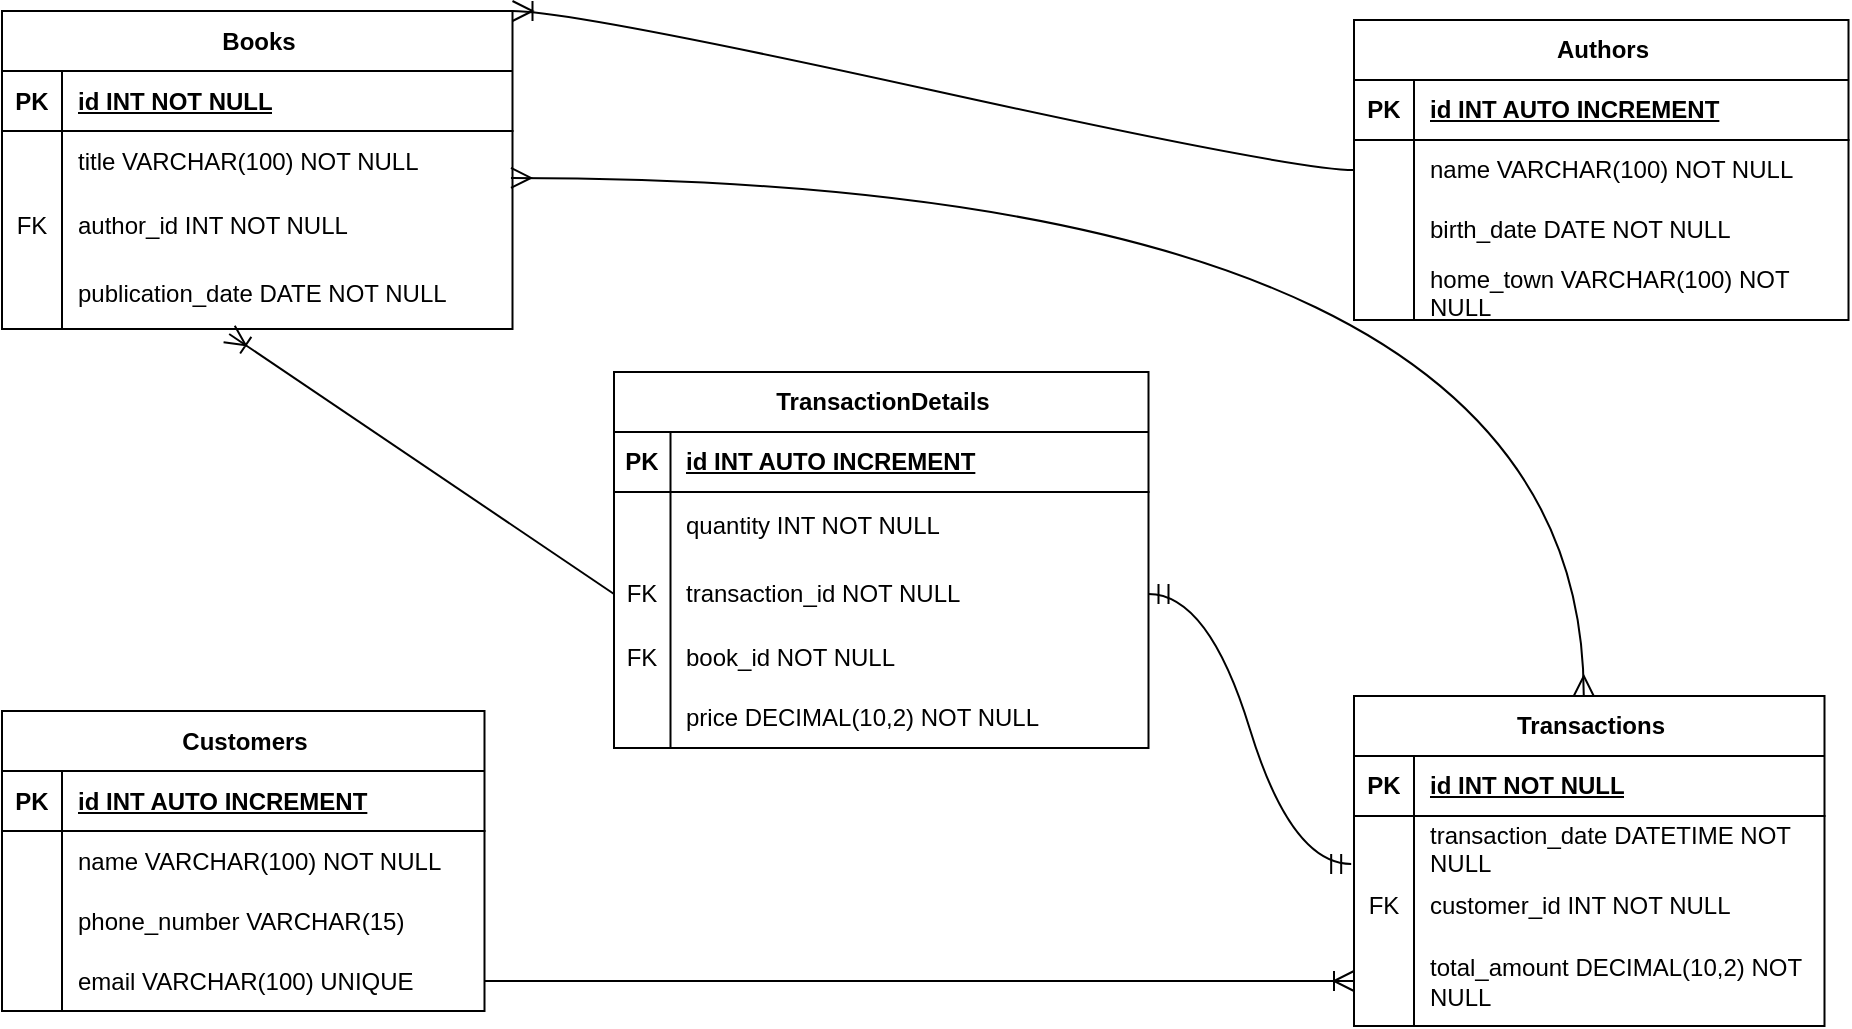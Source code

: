 <mxfile version="24.7.16">
  <diagram name="Page-1" id="nJSf6LgTOg-cJYUY0rPl">
    <mxGraphModel dx="1194" dy="945" grid="0" gridSize="10" guides="1" tooltips="1" connect="1" arrows="1" fold="1" page="0" pageScale="1" pageWidth="850" pageHeight="1100" math="0" shadow="0">
      <root>
        <mxCell id="0" />
        <mxCell id="1" parent="0" />
        <mxCell id="IsgUMRC2xPgdOOluwzU3-1" value="Authors" style="shape=table;startSize=30;container=1;collapsible=1;childLayout=tableLayout;fixedRows=1;rowLines=0;fontStyle=1;align=center;resizeLast=1;html=1;rounded=0;" vertex="1" parent="1">
          <mxGeometry x="590" y="-23" width="247.25" height="150" as="geometry" />
        </mxCell>
        <mxCell id="IsgUMRC2xPgdOOluwzU3-2" value="" style="shape=tableRow;horizontal=0;startSize=0;swimlaneHead=0;swimlaneBody=0;fillColor=none;collapsible=0;dropTarget=0;points=[[0,0.5],[1,0.5]];portConstraint=eastwest;top=0;left=0;right=0;bottom=1;rounded=0;" vertex="1" parent="IsgUMRC2xPgdOOluwzU3-1">
          <mxGeometry y="30" width="247.25" height="30" as="geometry" />
        </mxCell>
        <mxCell id="IsgUMRC2xPgdOOluwzU3-3" value="PK" style="shape=partialRectangle;connectable=0;fillColor=none;top=0;left=0;bottom=0;right=0;fontStyle=1;overflow=hidden;whiteSpace=wrap;html=1;rounded=0;" vertex="1" parent="IsgUMRC2xPgdOOluwzU3-2">
          <mxGeometry width="30" height="30" as="geometry">
            <mxRectangle width="30" height="30" as="alternateBounds" />
          </mxGeometry>
        </mxCell>
        <mxCell id="IsgUMRC2xPgdOOluwzU3-4" value="id INT AUTO INCREMENT" style="shape=partialRectangle;connectable=0;fillColor=none;top=0;left=0;bottom=0;right=0;align=left;spacingLeft=6;fontStyle=5;overflow=hidden;whiteSpace=wrap;html=1;rounded=0;" vertex="1" parent="IsgUMRC2xPgdOOluwzU3-2">
          <mxGeometry x="30" width="217.25" height="30" as="geometry">
            <mxRectangle width="217.25" height="30" as="alternateBounds" />
          </mxGeometry>
        </mxCell>
        <mxCell id="IsgUMRC2xPgdOOluwzU3-5" value="" style="shape=tableRow;horizontal=0;startSize=0;swimlaneHead=0;swimlaneBody=0;fillColor=none;collapsible=0;dropTarget=0;points=[[0,0.5],[1,0.5]];portConstraint=eastwest;top=0;left=0;right=0;bottom=0;rounded=0;" vertex="1" parent="IsgUMRC2xPgdOOluwzU3-1">
          <mxGeometry y="60" width="247.25" height="30" as="geometry" />
        </mxCell>
        <mxCell id="IsgUMRC2xPgdOOluwzU3-6" value="" style="shape=partialRectangle;connectable=0;fillColor=none;top=0;left=0;bottom=0;right=0;editable=1;overflow=hidden;whiteSpace=wrap;html=1;rounded=0;" vertex="1" parent="IsgUMRC2xPgdOOluwzU3-5">
          <mxGeometry width="30" height="30" as="geometry">
            <mxRectangle width="30" height="30" as="alternateBounds" />
          </mxGeometry>
        </mxCell>
        <mxCell id="IsgUMRC2xPgdOOluwzU3-7" value="name VARCHAR(100) NOT NULL" style="shape=partialRectangle;connectable=0;fillColor=none;top=0;left=0;bottom=0;right=0;align=left;spacingLeft=6;overflow=hidden;whiteSpace=wrap;html=1;rounded=0;" vertex="1" parent="IsgUMRC2xPgdOOluwzU3-5">
          <mxGeometry x="30" width="217.25" height="30" as="geometry">
            <mxRectangle width="217.25" height="30" as="alternateBounds" />
          </mxGeometry>
        </mxCell>
        <mxCell id="IsgUMRC2xPgdOOluwzU3-8" value="" style="shape=tableRow;horizontal=0;startSize=0;swimlaneHead=0;swimlaneBody=0;fillColor=none;collapsible=0;dropTarget=0;points=[[0,0.5],[1,0.5]];portConstraint=eastwest;top=0;left=0;right=0;bottom=0;rounded=0;" vertex="1" parent="IsgUMRC2xPgdOOluwzU3-1">
          <mxGeometry y="90" width="247.25" height="30" as="geometry" />
        </mxCell>
        <mxCell id="IsgUMRC2xPgdOOluwzU3-9" value="" style="shape=partialRectangle;connectable=0;fillColor=none;top=0;left=0;bottom=0;right=0;editable=1;overflow=hidden;whiteSpace=wrap;html=1;rounded=0;" vertex="1" parent="IsgUMRC2xPgdOOluwzU3-8">
          <mxGeometry width="30" height="30" as="geometry">
            <mxRectangle width="30" height="30" as="alternateBounds" />
          </mxGeometry>
        </mxCell>
        <mxCell id="IsgUMRC2xPgdOOluwzU3-10" value="birth_date DATE NOT NULL" style="shape=partialRectangle;connectable=0;fillColor=none;top=0;left=0;bottom=0;right=0;align=left;spacingLeft=6;overflow=hidden;whiteSpace=wrap;html=1;rounded=0;" vertex="1" parent="IsgUMRC2xPgdOOluwzU3-8">
          <mxGeometry x="30" width="217.25" height="30" as="geometry">
            <mxRectangle width="217.25" height="30" as="alternateBounds" />
          </mxGeometry>
        </mxCell>
        <mxCell id="IsgUMRC2xPgdOOluwzU3-11" value="" style="shape=tableRow;horizontal=0;startSize=0;swimlaneHead=0;swimlaneBody=0;fillColor=none;collapsible=0;dropTarget=0;points=[[0,0.5],[1,0.5]];portConstraint=eastwest;top=0;left=0;right=0;bottom=0;rounded=0;" vertex="1" parent="IsgUMRC2xPgdOOluwzU3-1">
          <mxGeometry y="120" width="247.25" height="30" as="geometry" />
        </mxCell>
        <mxCell id="IsgUMRC2xPgdOOluwzU3-12" value="" style="shape=partialRectangle;connectable=0;fillColor=none;top=0;left=0;bottom=0;right=0;editable=1;overflow=hidden;whiteSpace=wrap;html=1;rounded=0;" vertex="1" parent="IsgUMRC2xPgdOOluwzU3-11">
          <mxGeometry width="30" height="30" as="geometry">
            <mxRectangle width="30" height="30" as="alternateBounds" />
          </mxGeometry>
        </mxCell>
        <mxCell id="IsgUMRC2xPgdOOluwzU3-13" value="home_town VARCHAR(100) NOT NULL" style="shape=partialRectangle;connectable=0;fillColor=none;top=0;left=0;bottom=0;right=0;align=left;spacingLeft=6;overflow=hidden;whiteSpace=wrap;html=1;rounded=0;" vertex="1" parent="IsgUMRC2xPgdOOluwzU3-11">
          <mxGeometry x="30" width="217.25" height="30" as="geometry">
            <mxRectangle width="217.25" height="30" as="alternateBounds" />
          </mxGeometry>
        </mxCell>
        <mxCell id="IsgUMRC2xPgdOOluwzU3-14" value="Books" style="shape=table;startSize=30;container=1;collapsible=1;childLayout=tableLayout;fixedRows=1;rowLines=0;fontStyle=1;align=center;resizeLast=1;html=1;rounded=0;" vertex="1" parent="1">
          <mxGeometry x="-86" y="-27.5" width="255.25" height="159" as="geometry">
            <mxRectangle x="-41" y="-19" width="68" height="30" as="alternateBounds" />
          </mxGeometry>
        </mxCell>
        <mxCell id="IsgUMRC2xPgdOOluwzU3-15" value="" style="shape=tableRow;horizontal=0;startSize=0;swimlaneHead=0;swimlaneBody=0;fillColor=none;collapsible=0;dropTarget=0;points=[[0,0.5],[1,0.5]];portConstraint=eastwest;top=0;left=0;right=0;bottom=1;rounded=0;" vertex="1" parent="IsgUMRC2xPgdOOluwzU3-14">
          <mxGeometry y="30" width="255.25" height="30" as="geometry" />
        </mxCell>
        <mxCell id="IsgUMRC2xPgdOOluwzU3-16" value="PK" style="shape=partialRectangle;connectable=0;fillColor=none;top=0;left=0;bottom=0;right=0;fontStyle=1;overflow=hidden;whiteSpace=wrap;html=1;rounded=0;" vertex="1" parent="IsgUMRC2xPgdOOluwzU3-15">
          <mxGeometry width="30" height="30" as="geometry">
            <mxRectangle width="30" height="30" as="alternateBounds" />
          </mxGeometry>
        </mxCell>
        <mxCell id="IsgUMRC2xPgdOOluwzU3-17" value="id INT NOT NULL" style="shape=partialRectangle;connectable=0;fillColor=none;top=0;left=0;bottom=0;right=0;align=left;spacingLeft=6;fontStyle=5;overflow=hidden;whiteSpace=wrap;html=1;rounded=0;" vertex="1" parent="IsgUMRC2xPgdOOluwzU3-15">
          <mxGeometry x="30" width="225.25" height="30" as="geometry">
            <mxRectangle width="225.25" height="30" as="alternateBounds" />
          </mxGeometry>
        </mxCell>
        <mxCell id="IsgUMRC2xPgdOOluwzU3-18" value="" style="shape=tableRow;horizontal=0;startSize=0;swimlaneHead=0;swimlaneBody=0;fillColor=none;collapsible=0;dropTarget=0;points=[[0,0.5],[1,0.5]];portConstraint=eastwest;top=0;left=0;right=0;bottom=0;rounded=0;" vertex="1" parent="IsgUMRC2xPgdOOluwzU3-14">
          <mxGeometry y="60" width="255.25" height="30" as="geometry" />
        </mxCell>
        <mxCell id="IsgUMRC2xPgdOOluwzU3-19" value="" style="shape=partialRectangle;connectable=0;fillColor=none;top=0;left=0;bottom=0;right=0;editable=1;overflow=hidden;whiteSpace=wrap;html=1;rounded=0;" vertex="1" parent="IsgUMRC2xPgdOOluwzU3-18">
          <mxGeometry width="30" height="30" as="geometry">
            <mxRectangle width="30" height="30" as="alternateBounds" />
          </mxGeometry>
        </mxCell>
        <mxCell id="IsgUMRC2xPgdOOluwzU3-20" value="title VARCHAR(100) NOT NULL" style="shape=partialRectangle;connectable=0;fillColor=none;top=0;left=0;bottom=0;right=0;align=left;spacingLeft=6;overflow=hidden;whiteSpace=wrap;html=1;rounded=0;" vertex="1" parent="IsgUMRC2xPgdOOluwzU3-18">
          <mxGeometry x="30" width="225.25" height="30" as="geometry">
            <mxRectangle width="225.25" height="30" as="alternateBounds" />
          </mxGeometry>
        </mxCell>
        <mxCell id="IsgUMRC2xPgdOOluwzU3-21" value="" style="shape=tableRow;horizontal=0;startSize=0;swimlaneHead=0;swimlaneBody=0;fillColor=none;collapsible=0;dropTarget=0;points=[[0,0.5],[1,0.5]];portConstraint=eastwest;top=0;left=0;right=0;bottom=0;rounded=0;" vertex="1" parent="IsgUMRC2xPgdOOluwzU3-14">
          <mxGeometry y="90" width="255.25" height="34" as="geometry" />
        </mxCell>
        <mxCell id="IsgUMRC2xPgdOOluwzU3-22" value="FK" style="shape=partialRectangle;connectable=0;fillColor=none;top=0;left=0;bottom=0;right=0;editable=1;overflow=hidden;whiteSpace=wrap;html=1;rounded=0;" vertex="1" parent="IsgUMRC2xPgdOOluwzU3-21">
          <mxGeometry width="30" height="34" as="geometry">
            <mxRectangle width="30" height="34" as="alternateBounds" />
          </mxGeometry>
        </mxCell>
        <mxCell id="IsgUMRC2xPgdOOluwzU3-23" value="author_id INT NOT NULL" style="shape=partialRectangle;connectable=0;fillColor=none;top=0;left=0;bottom=0;right=0;align=left;spacingLeft=6;overflow=hidden;whiteSpace=wrap;html=1;rounded=0;" vertex="1" parent="IsgUMRC2xPgdOOluwzU3-21">
          <mxGeometry x="30" width="225.25" height="34" as="geometry">
            <mxRectangle width="225.25" height="34" as="alternateBounds" />
          </mxGeometry>
        </mxCell>
        <mxCell id="IsgUMRC2xPgdOOluwzU3-24" value="" style="shape=tableRow;horizontal=0;startSize=0;swimlaneHead=0;swimlaneBody=0;fillColor=none;collapsible=0;dropTarget=0;points=[[0,0.5],[1,0.5]];portConstraint=eastwest;top=0;left=0;right=0;bottom=0;rounded=0;" vertex="1" parent="IsgUMRC2xPgdOOluwzU3-14">
          <mxGeometry y="124" width="255.25" height="35" as="geometry" />
        </mxCell>
        <mxCell id="IsgUMRC2xPgdOOluwzU3-25" value="&lt;div&gt;&lt;br&gt;&lt;/div&gt;&lt;div&gt;&lt;br&gt;&lt;/div&gt;&lt;div&gt;&lt;br&gt;&lt;/div&gt;&lt;div&gt;&lt;br&gt;&lt;/div&gt;&lt;div&gt;&lt;br&gt;&lt;/div&gt;" style="shape=partialRectangle;connectable=0;fillColor=none;top=0;left=0;bottom=0;right=0;editable=1;overflow=hidden;whiteSpace=wrap;html=1;rounded=0;" vertex="1" parent="IsgUMRC2xPgdOOluwzU3-24">
          <mxGeometry width="30" height="35" as="geometry">
            <mxRectangle width="30" height="35" as="alternateBounds" />
          </mxGeometry>
        </mxCell>
        <mxCell id="IsgUMRC2xPgdOOluwzU3-26" value="publication_date DATE NOT NULL" style="shape=partialRectangle;connectable=0;fillColor=none;top=0;left=0;bottom=0;right=0;align=left;spacingLeft=6;overflow=hidden;whiteSpace=wrap;html=1;rounded=0;" vertex="1" parent="IsgUMRC2xPgdOOluwzU3-24">
          <mxGeometry x="30" width="225.25" height="35" as="geometry">
            <mxRectangle width="225.25" height="35" as="alternateBounds" />
          </mxGeometry>
        </mxCell>
        <mxCell id="IsgUMRC2xPgdOOluwzU3-27" value="Customers" style="shape=table;startSize=30;container=1;collapsible=1;childLayout=tableLayout;fixedRows=1;rowLines=0;fontStyle=1;align=center;resizeLast=1;html=1;rounded=0;" vertex="1" parent="1">
          <mxGeometry x="-86" y="322.5" width="241.25" height="150" as="geometry" />
        </mxCell>
        <mxCell id="IsgUMRC2xPgdOOluwzU3-28" value="" style="shape=tableRow;horizontal=0;startSize=0;swimlaneHead=0;swimlaneBody=0;fillColor=none;collapsible=0;dropTarget=0;points=[[0,0.5],[1,0.5]];portConstraint=eastwest;top=0;left=0;right=0;bottom=1;rounded=0;" vertex="1" parent="IsgUMRC2xPgdOOluwzU3-27">
          <mxGeometry y="30" width="241.25" height="30" as="geometry" />
        </mxCell>
        <mxCell id="IsgUMRC2xPgdOOluwzU3-29" value="PK" style="shape=partialRectangle;connectable=0;fillColor=none;top=0;left=0;bottom=0;right=0;fontStyle=1;overflow=hidden;whiteSpace=wrap;html=1;rounded=0;" vertex="1" parent="IsgUMRC2xPgdOOluwzU3-28">
          <mxGeometry width="30" height="30" as="geometry">
            <mxRectangle width="30" height="30" as="alternateBounds" />
          </mxGeometry>
        </mxCell>
        <mxCell id="IsgUMRC2xPgdOOluwzU3-30" value="id INT AUTO INCREMENT" style="shape=partialRectangle;connectable=0;fillColor=none;top=0;left=0;bottom=0;right=0;align=left;spacingLeft=6;fontStyle=5;overflow=hidden;whiteSpace=wrap;html=1;rounded=0;" vertex="1" parent="IsgUMRC2xPgdOOluwzU3-28">
          <mxGeometry x="30" width="211.25" height="30" as="geometry">
            <mxRectangle width="211.25" height="30" as="alternateBounds" />
          </mxGeometry>
        </mxCell>
        <mxCell id="IsgUMRC2xPgdOOluwzU3-31" value="" style="shape=tableRow;horizontal=0;startSize=0;swimlaneHead=0;swimlaneBody=0;fillColor=none;collapsible=0;dropTarget=0;points=[[0,0.5],[1,0.5]];portConstraint=eastwest;top=0;left=0;right=0;bottom=0;rounded=0;" vertex="1" parent="IsgUMRC2xPgdOOluwzU3-27">
          <mxGeometry y="60" width="241.25" height="30" as="geometry" />
        </mxCell>
        <mxCell id="IsgUMRC2xPgdOOluwzU3-32" value="" style="shape=partialRectangle;connectable=0;fillColor=none;top=0;left=0;bottom=0;right=0;editable=1;overflow=hidden;whiteSpace=wrap;html=1;rounded=0;" vertex="1" parent="IsgUMRC2xPgdOOluwzU3-31">
          <mxGeometry width="30" height="30" as="geometry">
            <mxRectangle width="30" height="30" as="alternateBounds" />
          </mxGeometry>
        </mxCell>
        <mxCell id="IsgUMRC2xPgdOOluwzU3-33" value="name VARCHAR(100) NOT NULL" style="shape=partialRectangle;connectable=0;fillColor=none;top=0;left=0;bottom=0;right=0;align=left;spacingLeft=6;overflow=hidden;whiteSpace=wrap;html=1;rounded=0;" vertex="1" parent="IsgUMRC2xPgdOOluwzU3-31">
          <mxGeometry x="30" width="211.25" height="30" as="geometry">
            <mxRectangle width="211.25" height="30" as="alternateBounds" />
          </mxGeometry>
        </mxCell>
        <mxCell id="IsgUMRC2xPgdOOluwzU3-34" value="" style="shape=tableRow;horizontal=0;startSize=0;swimlaneHead=0;swimlaneBody=0;fillColor=none;collapsible=0;dropTarget=0;points=[[0,0.5],[1,0.5]];portConstraint=eastwest;top=0;left=0;right=0;bottom=0;rounded=0;" vertex="1" parent="IsgUMRC2xPgdOOluwzU3-27">
          <mxGeometry y="90" width="241.25" height="30" as="geometry" />
        </mxCell>
        <mxCell id="IsgUMRC2xPgdOOluwzU3-35" value="" style="shape=partialRectangle;connectable=0;fillColor=none;top=0;left=0;bottom=0;right=0;editable=1;overflow=hidden;whiteSpace=wrap;html=1;rounded=0;" vertex="1" parent="IsgUMRC2xPgdOOluwzU3-34">
          <mxGeometry width="30" height="30" as="geometry">
            <mxRectangle width="30" height="30" as="alternateBounds" />
          </mxGeometry>
        </mxCell>
        <mxCell id="IsgUMRC2xPgdOOluwzU3-36" value="phone_number VARCHAR(15)" style="shape=partialRectangle;connectable=0;fillColor=none;top=0;left=0;bottom=0;right=0;align=left;spacingLeft=6;overflow=hidden;whiteSpace=wrap;html=1;rounded=0;" vertex="1" parent="IsgUMRC2xPgdOOluwzU3-34">
          <mxGeometry x="30" width="211.25" height="30" as="geometry">
            <mxRectangle width="211.25" height="30" as="alternateBounds" />
          </mxGeometry>
        </mxCell>
        <mxCell id="IsgUMRC2xPgdOOluwzU3-37" value="" style="shape=tableRow;horizontal=0;startSize=0;swimlaneHead=0;swimlaneBody=0;fillColor=none;collapsible=0;dropTarget=0;points=[[0,0.5],[1,0.5]];portConstraint=eastwest;top=0;left=0;right=0;bottom=0;rounded=0;" vertex="1" parent="IsgUMRC2xPgdOOluwzU3-27">
          <mxGeometry y="120" width="241.25" height="30" as="geometry" />
        </mxCell>
        <mxCell id="IsgUMRC2xPgdOOluwzU3-38" value="" style="shape=partialRectangle;connectable=0;fillColor=none;top=0;left=0;bottom=0;right=0;editable=1;overflow=hidden;whiteSpace=wrap;html=1;rounded=0;" vertex="1" parent="IsgUMRC2xPgdOOluwzU3-37">
          <mxGeometry width="30" height="30" as="geometry">
            <mxRectangle width="30" height="30" as="alternateBounds" />
          </mxGeometry>
        </mxCell>
        <mxCell id="IsgUMRC2xPgdOOluwzU3-39" value="email VARCHAR(100) UNIQUE" style="shape=partialRectangle;connectable=0;fillColor=none;top=0;left=0;bottom=0;right=0;align=left;spacingLeft=6;overflow=hidden;whiteSpace=wrap;html=1;rounded=0;" vertex="1" parent="IsgUMRC2xPgdOOluwzU3-37">
          <mxGeometry x="30" width="211.25" height="30" as="geometry">
            <mxRectangle width="211.25" height="30" as="alternateBounds" />
          </mxGeometry>
        </mxCell>
        <mxCell id="IsgUMRC2xPgdOOluwzU3-40" value="Transactions" style="shape=table;startSize=30;container=1;collapsible=1;childLayout=tableLayout;fixedRows=1;rowLines=0;fontStyle=1;align=center;resizeLast=1;html=1;rounded=0;" vertex="1" parent="1">
          <mxGeometry x="590" y="315" width="235.25" height="165" as="geometry" />
        </mxCell>
        <mxCell id="IsgUMRC2xPgdOOluwzU3-41" value="" style="shape=tableRow;horizontal=0;startSize=0;swimlaneHead=0;swimlaneBody=0;fillColor=none;collapsible=0;dropTarget=0;points=[[0,0.5],[1,0.5]];portConstraint=eastwest;top=0;left=0;right=0;bottom=1;rounded=0;" vertex="1" parent="IsgUMRC2xPgdOOluwzU3-40">
          <mxGeometry y="30" width="235.25" height="30" as="geometry" />
        </mxCell>
        <mxCell id="IsgUMRC2xPgdOOluwzU3-42" value="PK" style="shape=partialRectangle;connectable=0;fillColor=none;top=0;left=0;bottom=0;right=0;fontStyle=1;overflow=hidden;whiteSpace=wrap;html=1;rounded=0;" vertex="1" parent="IsgUMRC2xPgdOOluwzU3-41">
          <mxGeometry width="30" height="30" as="geometry">
            <mxRectangle width="30" height="30" as="alternateBounds" />
          </mxGeometry>
        </mxCell>
        <mxCell id="IsgUMRC2xPgdOOluwzU3-43" value="id INT NOT NULL" style="shape=partialRectangle;connectable=0;fillColor=none;top=0;left=0;bottom=0;right=0;align=left;spacingLeft=6;fontStyle=5;overflow=hidden;whiteSpace=wrap;html=1;rounded=0;" vertex="1" parent="IsgUMRC2xPgdOOluwzU3-41">
          <mxGeometry x="30" width="205.25" height="30" as="geometry">
            <mxRectangle width="205.25" height="30" as="alternateBounds" />
          </mxGeometry>
        </mxCell>
        <mxCell id="IsgUMRC2xPgdOOluwzU3-44" value="" style="shape=tableRow;horizontal=0;startSize=0;swimlaneHead=0;swimlaneBody=0;fillColor=none;collapsible=0;dropTarget=0;points=[[0,0.5],[1,0.5]];portConstraint=eastwest;top=0;left=0;right=0;bottom=0;rounded=0;" vertex="1" parent="IsgUMRC2xPgdOOluwzU3-40">
          <mxGeometry y="60" width="235.25" height="30" as="geometry" />
        </mxCell>
        <mxCell id="IsgUMRC2xPgdOOluwzU3-45" value="" style="shape=partialRectangle;connectable=0;fillColor=none;top=0;left=0;bottom=0;right=0;editable=1;overflow=hidden;whiteSpace=wrap;html=1;rounded=0;" vertex="1" parent="IsgUMRC2xPgdOOluwzU3-44">
          <mxGeometry width="30" height="30" as="geometry">
            <mxRectangle width="30" height="30" as="alternateBounds" />
          </mxGeometry>
        </mxCell>
        <mxCell id="IsgUMRC2xPgdOOluwzU3-46" value="transaction_date DATETIME NOT NULL" style="shape=partialRectangle;connectable=0;fillColor=none;top=0;left=0;bottom=0;right=0;align=left;spacingLeft=6;overflow=hidden;whiteSpace=wrap;html=1;rounded=0;" vertex="1" parent="IsgUMRC2xPgdOOluwzU3-44">
          <mxGeometry x="30" width="205.25" height="30" as="geometry">
            <mxRectangle width="205.25" height="30" as="alternateBounds" />
          </mxGeometry>
        </mxCell>
        <mxCell id="IsgUMRC2xPgdOOluwzU3-47" value="" style="shape=tableRow;horizontal=0;startSize=0;swimlaneHead=0;swimlaneBody=0;fillColor=none;collapsible=0;dropTarget=0;points=[[0,0.5],[1,0.5]];portConstraint=eastwest;top=0;left=0;right=0;bottom=0;rounded=0;" vertex="1" parent="IsgUMRC2xPgdOOluwzU3-40">
          <mxGeometry y="90" width="235.25" height="30" as="geometry" />
        </mxCell>
        <mxCell id="IsgUMRC2xPgdOOluwzU3-48" value="FK" style="shape=partialRectangle;connectable=0;fillColor=none;top=0;left=0;bottom=0;right=0;editable=1;overflow=hidden;whiteSpace=wrap;html=1;rounded=0;" vertex="1" parent="IsgUMRC2xPgdOOluwzU3-47">
          <mxGeometry width="30" height="30" as="geometry">
            <mxRectangle width="30" height="30" as="alternateBounds" />
          </mxGeometry>
        </mxCell>
        <mxCell id="IsgUMRC2xPgdOOluwzU3-49" value="customer_id INT NOT NULL" style="shape=partialRectangle;connectable=0;fillColor=none;top=0;left=0;bottom=0;right=0;align=left;spacingLeft=6;overflow=hidden;whiteSpace=wrap;html=1;rounded=0;" vertex="1" parent="IsgUMRC2xPgdOOluwzU3-47">
          <mxGeometry x="30" width="205.25" height="30" as="geometry">
            <mxRectangle width="205.25" height="30" as="alternateBounds" />
          </mxGeometry>
        </mxCell>
        <mxCell id="IsgUMRC2xPgdOOluwzU3-50" value="" style="shape=tableRow;horizontal=0;startSize=0;swimlaneHead=0;swimlaneBody=0;fillColor=none;collapsible=0;dropTarget=0;points=[[0,0.5],[1,0.5]];portConstraint=eastwest;top=0;left=0;right=0;bottom=0;rounded=0;" vertex="1" parent="IsgUMRC2xPgdOOluwzU3-40">
          <mxGeometry y="120" width="235.25" height="45" as="geometry" />
        </mxCell>
        <mxCell id="IsgUMRC2xPgdOOluwzU3-51" value="" style="shape=partialRectangle;connectable=0;fillColor=none;top=0;left=0;bottom=0;right=0;editable=1;overflow=hidden;whiteSpace=wrap;html=1;rounded=0;" vertex="1" parent="IsgUMRC2xPgdOOluwzU3-50">
          <mxGeometry width="30" height="45" as="geometry">
            <mxRectangle width="30" height="45" as="alternateBounds" />
          </mxGeometry>
        </mxCell>
        <mxCell id="IsgUMRC2xPgdOOluwzU3-52" value="total_amount DECIMAL(10,2) NOT NULL" style="shape=partialRectangle;connectable=0;fillColor=none;top=0;left=0;bottom=0;right=0;align=left;spacingLeft=6;overflow=hidden;whiteSpace=wrap;html=1;rounded=0;" vertex="1" parent="IsgUMRC2xPgdOOluwzU3-50">
          <mxGeometry x="30" width="205.25" height="45" as="geometry">
            <mxRectangle width="205.25" height="45" as="alternateBounds" />
          </mxGeometry>
        </mxCell>
        <mxCell id="IsgUMRC2xPgdOOluwzU3-84" value="TransactionDetails" style="shape=table;startSize=30;container=1;collapsible=1;childLayout=tableLayout;fixedRows=1;rowLines=0;fontStyle=1;align=center;resizeLast=1;html=1;rounded=0;" vertex="1" parent="1">
          <mxGeometry x="220" y="153" width="267.25" height="188" as="geometry" />
        </mxCell>
        <mxCell id="IsgUMRC2xPgdOOluwzU3-85" value="" style="shape=tableRow;horizontal=0;startSize=0;swimlaneHead=0;swimlaneBody=0;fillColor=none;collapsible=0;dropTarget=0;points=[[0,0.5],[1,0.5]];portConstraint=eastwest;top=0;left=0;right=0;bottom=1;rounded=0;" vertex="1" parent="IsgUMRC2xPgdOOluwzU3-84">
          <mxGeometry y="30" width="267.25" height="30" as="geometry" />
        </mxCell>
        <mxCell id="IsgUMRC2xPgdOOluwzU3-86" value="PK" style="shape=partialRectangle;connectable=0;fillColor=none;top=0;left=0;bottom=0;right=0;fontStyle=1;overflow=hidden;whiteSpace=wrap;html=1;rounded=0;" vertex="1" parent="IsgUMRC2xPgdOOluwzU3-85">
          <mxGeometry width="28.25" height="30" as="geometry">
            <mxRectangle width="28.25" height="30" as="alternateBounds" />
          </mxGeometry>
        </mxCell>
        <mxCell id="IsgUMRC2xPgdOOluwzU3-87" value="id INT AUTO INCREMENT" style="shape=partialRectangle;connectable=0;fillColor=none;top=0;left=0;bottom=0;right=0;align=left;spacingLeft=6;fontStyle=5;overflow=hidden;whiteSpace=wrap;html=1;rounded=0;" vertex="1" parent="IsgUMRC2xPgdOOluwzU3-85">
          <mxGeometry x="28.25" width="239" height="30" as="geometry">
            <mxRectangle width="239" height="30" as="alternateBounds" />
          </mxGeometry>
        </mxCell>
        <mxCell id="IsgUMRC2xPgdOOluwzU3-100" value="" style="shape=tableRow;horizontal=0;startSize=0;swimlaneHead=0;swimlaneBody=0;fillColor=none;collapsible=0;dropTarget=0;points=[[0,0.5],[1,0.5]];portConstraint=eastwest;top=0;left=0;right=0;bottom=0;rounded=0;" vertex="1" parent="IsgUMRC2xPgdOOluwzU3-84">
          <mxGeometry y="60" width="267.25" height="34" as="geometry" />
        </mxCell>
        <mxCell id="IsgUMRC2xPgdOOluwzU3-101" value="" style="shape=partialRectangle;connectable=0;fillColor=none;top=0;left=0;bottom=0;right=0;editable=1;overflow=hidden;whiteSpace=wrap;html=1;rounded=0;" vertex="1" parent="IsgUMRC2xPgdOOluwzU3-100">
          <mxGeometry width="28.25" height="34" as="geometry">
            <mxRectangle width="28.25" height="34" as="alternateBounds" />
          </mxGeometry>
        </mxCell>
        <mxCell id="IsgUMRC2xPgdOOluwzU3-102" value="quantity INT NOT NULL" style="shape=partialRectangle;connectable=0;fillColor=none;top=0;left=0;bottom=0;right=0;align=left;spacingLeft=6;overflow=hidden;whiteSpace=wrap;html=1;rounded=0;" vertex="1" parent="IsgUMRC2xPgdOOluwzU3-100">
          <mxGeometry x="28.25" width="239" height="34" as="geometry">
            <mxRectangle width="239" height="34" as="alternateBounds" />
          </mxGeometry>
        </mxCell>
        <mxCell id="IsgUMRC2xPgdOOluwzU3-88" value="" style="shape=tableRow;horizontal=0;startSize=0;swimlaneHead=0;swimlaneBody=0;fillColor=none;collapsible=0;dropTarget=0;points=[[0,0.5],[1,0.5]];portConstraint=eastwest;top=0;left=0;right=0;bottom=0;rounded=0;" vertex="1" parent="IsgUMRC2xPgdOOluwzU3-84">
          <mxGeometry y="94" width="267.25" height="34" as="geometry" />
        </mxCell>
        <mxCell id="IsgUMRC2xPgdOOluwzU3-89" value="FK" style="shape=partialRectangle;connectable=0;fillColor=none;top=0;left=0;bottom=0;right=0;editable=1;overflow=hidden;whiteSpace=wrap;html=1;rounded=0;" vertex="1" parent="IsgUMRC2xPgdOOluwzU3-88">
          <mxGeometry width="28.25" height="34" as="geometry">
            <mxRectangle width="28.25" height="34" as="alternateBounds" />
          </mxGeometry>
        </mxCell>
        <mxCell id="IsgUMRC2xPgdOOluwzU3-90" value="transaction_id NOT NULL" style="shape=partialRectangle;connectable=0;fillColor=none;top=0;left=0;bottom=0;right=0;align=left;spacingLeft=6;overflow=hidden;whiteSpace=wrap;html=1;rounded=0;" vertex="1" parent="IsgUMRC2xPgdOOluwzU3-88">
          <mxGeometry x="28.25" width="239" height="34" as="geometry">
            <mxRectangle width="239" height="34" as="alternateBounds" />
          </mxGeometry>
        </mxCell>
        <mxCell id="IsgUMRC2xPgdOOluwzU3-91" value="" style="shape=tableRow;horizontal=0;startSize=0;swimlaneHead=0;swimlaneBody=0;fillColor=none;collapsible=0;dropTarget=0;points=[[0,0.5],[1,0.5]];portConstraint=eastwest;top=0;left=0;right=0;bottom=0;rounded=0;" vertex="1" parent="IsgUMRC2xPgdOOluwzU3-84">
          <mxGeometry y="128" width="267.25" height="30" as="geometry" />
        </mxCell>
        <mxCell id="IsgUMRC2xPgdOOluwzU3-92" value="FK" style="shape=partialRectangle;connectable=0;fillColor=none;top=0;left=0;bottom=0;right=0;editable=1;overflow=hidden;whiteSpace=wrap;html=1;rounded=0;" vertex="1" parent="IsgUMRC2xPgdOOluwzU3-91">
          <mxGeometry width="28.25" height="30" as="geometry">
            <mxRectangle width="28.25" height="30" as="alternateBounds" />
          </mxGeometry>
        </mxCell>
        <mxCell id="IsgUMRC2xPgdOOluwzU3-93" value="book_id NOT NULL" style="shape=partialRectangle;connectable=0;fillColor=none;top=0;left=0;bottom=0;right=0;align=left;spacingLeft=6;overflow=hidden;whiteSpace=wrap;html=1;rounded=0;" vertex="1" parent="IsgUMRC2xPgdOOluwzU3-91">
          <mxGeometry x="28.25" width="239" height="30" as="geometry">
            <mxRectangle width="239" height="30" as="alternateBounds" />
          </mxGeometry>
        </mxCell>
        <mxCell id="IsgUMRC2xPgdOOluwzU3-94" value="" style="shape=tableRow;horizontal=0;startSize=0;swimlaneHead=0;swimlaneBody=0;fillColor=none;collapsible=0;dropTarget=0;points=[[0,0.5],[1,0.5]];portConstraint=eastwest;top=0;left=0;right=0;bottom=0;rounded=0;" vertex="1" parent="IsgUMRC2xPgdOOluwzU3-84">
          <mxGeometry y="158" width="267.25" height="30" as="geometry" />
        </mxCell>
        <mxCell id="IsgUMRC2xPgdOOluwzU3-95" value="" style="shape=partialRectangle;connectable=0;fillColor=none;top=0;left=0;bottom=0;right=0;editable=1;overflow=hidden;whiteSpace=wrap;html=1;rounded=0;" vertex="1" parent="IsgUMRC2xPgdOOluwzU3-94">
          <mxGeometry width="28.25" height="30" as="geometry">
            <mxRectangle width="28.25" height="30" as="alternateBounds" />
          </mxGeometry>
        </mxCell>
        <mxCell id="IsgUMRC2xPgdOOluwzU3-96" value="price DECIMAL(10,2) NOT NULL" style="shape=partialRectangle;connectable=0;fillColor=none;top=0;left=0;bottom=0;right=0;align=left;spacingLeft=6;overflow=hidden;whiteSpace=wrap;html=1;rounded=0;" vertex="1" parent="IsgUMRC2xPgdOOluwzU3-94">
          <mxGeometry x="28.25" width="239" height="30" as="geometry">
            <mxRectangle width="239" height="30" as="alternateBounds" />
          </mxGeometry>
        </mxCell>
        <mxCell id="IsgUMRC2xPgdOOluwzU3-103" value="" style="edgeStyle=entityRelationEdgeStyle;fontSize=12;html=1;endArrow=ERoneToMany;startSize=8;endSize=8;curved=1;entryX=1;entryY=0;entryDx=0;entryDy=0;exitX=0;exitY=0.5;exitDx=0;exitDy=0;" edge="1" parent="1" source="IsgUMRC2xPgdOOluwzU3-5" target="IsgUMRC2xPgdOOluwzU3-14">
          <mxGeometry width="100" height="100" relative="1" as="geometry">
            <mxPoint x="277" y="112" as="sourcePoint" />
            <mxPoint x="377" y="12" as="targetPoint" />
            <Array as="points">
              <mxPoint x="334" y="-36" />
              <mxPoint x="337" y="-37" />
            </Array>
          </mxGeometry>
        </mxCell>
        <mxCell id="IsgUMRC2xPgdOOluwzU3-104" value="" style="edgeStyle=entityRelationEdgeStyle;fontSize=12;html=1;endArrow=ERoneToMany;startSize=8;endSize=8;curved=1;exitX=1;exitY=0.5;exitDx=0;exitDy=0;entryX=0;entryY=0.5;entryDx=0;entryDy=0;" edge="1" parent="1" source="IsgUMRC2xPgdOOluwzU3-37" target="IsgUMRC2xPgdOOluwzU3-50">
          <mxGeometry width="100" height="100" relative="1" as="geometry">
            <mxPoint x="227" y="423" as="sourcePoint" />
            <mxPoint x="327" y="323" as="targetPoint" />
          </mxGeometry>
        </mxCell>
        <mxCell id="IsgUMRC2xPgdOOluwzU3-105" value="" style="edgeStyle=orthogonalEdgeStyle;fontSize=12;html=1;endArrow=ERmany;startArrow=ERmany;startSize=8;endSize=8;curved=1;entryX=0.427;entryY=0.006;entryDx=0;entryDy=0;entryPerimeter=0;exitX=0.997;exitY=0.783;exitDx=0;exitDy=0;exitPerimeter=0;" edge="1" parent="1" source="IsgUMRC2xPgdOOluwzU3-18">
          <mxGeometry width="100" height="100" relative="1" as="geometry">
            <mxPoint x="41" y="133" as="sourcePoint" />
            <mxPoint x="704.882" y="315" as="targetPoint" />
          </mxGeometry>
        </mxCell>
        <mxCell id="IsgUMRC2xPgdOOluwzU3-106" value="" style="edgeStyle=entityRelationEdgeStyle;fontSize=12;html=1;endArrow=ERmandOne;startArrow=ERmandOne;rounded=0;startSize=8;endSize=8;curved=1;entryX=-0.006;entryY=0.8;entryDx=0;entryDy=0;entryPerimeter=0;exitX=1;exitY=0.5;exitDx=0;exitDy=0;" edge="1" parent="1" source="IsgUMRC2xPgdOOluwzU3-88" target="IsgUMRC2xPgdOOluwzU3-44">
          <mxGeometry width="100" height="100" relative="1" as="geometry">
            <mxPoint x="426" y="350" as="sourcePoint" />
            <mxPoint x="526" y="250" as="targetPoint" />
          </mxGeometry>
        </mxCell>
        <mxCell id="IsgUMRC2xPgdOOluwzU3-107" value="" style="fontSize=12;html=1;endArrow=ERoneToMany;rounded=0;startSize=8;endSize=8;exitX=0;exitY=0.5;exitDx=0;exitDy=0;entryX=0.445;entryY=1.071;entryDx=0;entryDy=0;entryPerimeter=0;elbow=vertical;" edge="1" parent="1" source="IsgUMRC2xPgdOOluwzU3-88" target="IsgUMRC2xPgdOOluwzU3-24">
          <mxGeometry width="100" height="100" relative="1" as="geometry">
            <mxPoint x="26" y="277" as="sourcePoint" />
            <mxPoint x="126" y="177" as="targetPoint" />
          </mxGeometry>
        </mxCell>
      </root>
    </mxGraphModel>
  </diagram>
</mxfile>
